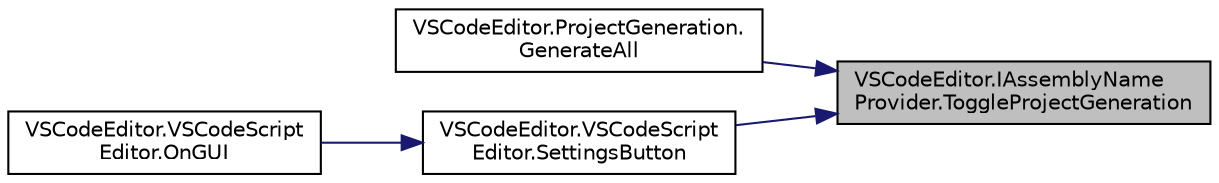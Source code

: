 digraph "VSCodeEditor.IAssemblyNameProvider.ToggleProjectGeneration"
{
 // LATEX_PDF_SIZE
  edge [fontname="Helvetica",fontsize="10",labelfontname="Helvetica",labelfontsize="10"];
  node [fontname="Helvetica",fontsize="10",shape=record];
  rankdir="RL";
  Node1 [label="VSCodeEditor.IAssemblyName\lProvider.ToggleProjectGeneration",height=0.2,width=0.4,color="black", fillcolor="grey75", style="filled", fontcolor="black",tooltip=" "];
  Node1 -> Node2 [dir="back",color="midnightblue",fontsize="10",style="solid",fontname="Helvetica"];
  Node2 [label="VSCodeEditor.ProjectGeneration.\lGenerateAll",height=0.2,width=0.4,color="black", fillcolor="white", style="filled",URL="$class_v_s_code_editor_1_1_project_generation.html#ae385e6404a2d16774f1fbe47dfbb3fd0",tooltip=" "];
  Node1 -> Node3 [dir="back",color="midnightblue",fontsize="10",style="solid",fontname="Helvetica"];
  Node3 [label="VSCodeEditor.VSCodeScript\lEditor.SettingsButton",height=0.2,width=0.4,color="black", fillcolor="white", style="filled",URL="$class_v_s_code_editor_1_1_v_s_code_script_editor.html#ad4419b5915e17a2b60d57876b9800bbc",tooltip=" "];
  Node3 -> Node4 [dir="back",color="midnightblue",fontsize="10",style="solid",fontname="Helvetica"];
  Node4 [label="VSCodeEditor.VSCodeScript\lEditor.OnGUI",height=0.2,width=0.4,color="black", fillcolor="white", style="filled",URL="$class_v_s_code_editor_1_1_v_s_code_script_editor.html#a9b426ee84d2a35d6dd45fd8f61da0a2a",tooltip=" "];
}

